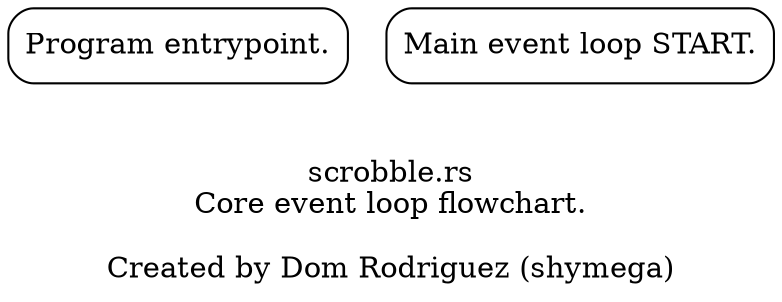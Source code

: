 digraph scrobblers {
    label = "\n\nscrobble.rs\nCore event loop flowchart.\n\nCreated by Dom Rodriguez (shymega)\n";

    rankdir = T;
    ranksep = 0.50;
    splines = true;

    node [
        shape = box
        style = rounded
    ];

    app_start [label = "Program entrypoint."];
    evt0_loop_start [label = "Main event loop START."];
}

